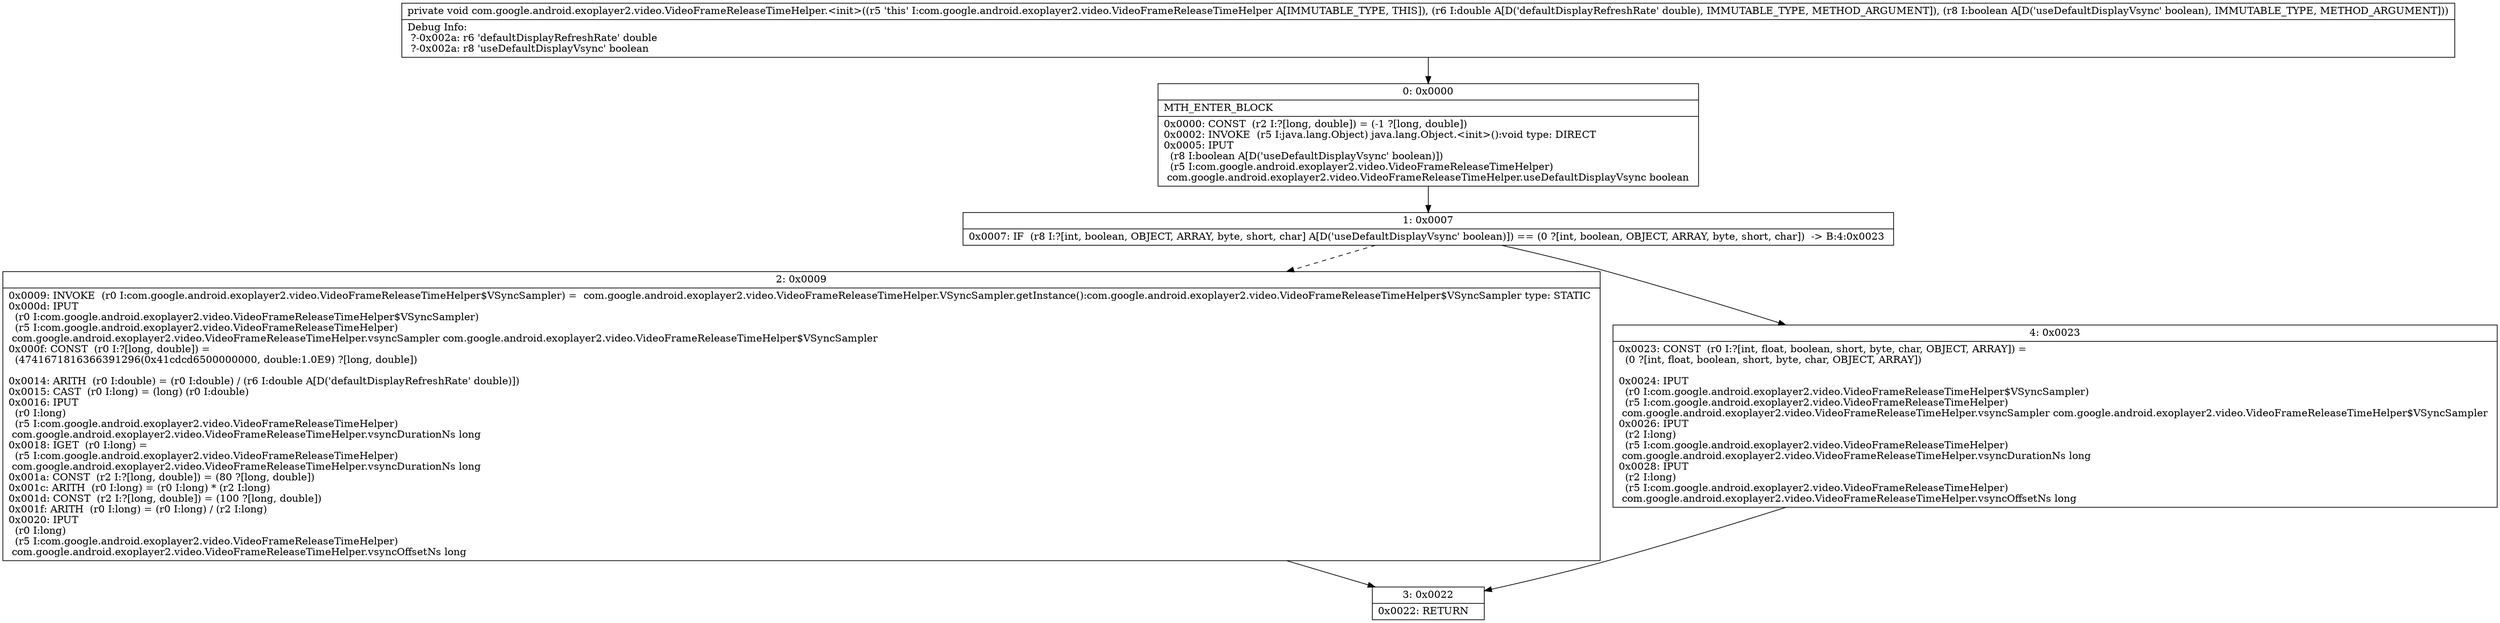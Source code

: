 digraph "CFG forcom.google.android.exoplayer2.video.VideoFrameReleaseTimeHelper.\<init\>(DZ)V" {
Node_0 [shape=record,label="{0\:\ 0x0000|MTH_ENTER_BLOCK\l|0x0000: CONST  (r2 I:?[long, double]) = (\-1 ?[long, double]) \l0x0002: INVOKE  (r5 I:java.lang.Object) java.lang.Object.\<init\>():void type: DIRECT \l0x0005: IPUT  \l  (r8 I:boolean A[D('useDefaultDisplayVsync' boolean)])\l  (r5 I:com.google.android.exoplayer2.video.VideoFrameReleaseTimeHelper)\l com.google.android.exoplayer2.video.VideoFrameReleaseTimeHelper.useDefaultDisplayVsync boolean \l}"];
Node_1 [shape=record,label="{1\:\ 0x0007|0x0007: IF  (r8 I:?[int, boolean, OBJECT, ARRAY, byte, short, char] A[D('useDefaultDisplayVsync' boolean)]) == (0 ?[int, boolean, OBJECT, ARRAY, byte, short, char])  \-\> B:4:0x0023 \l}"];
Node_2 [shape=record,label="{2\:\ 0x0009|0x0009: INVOKE  (r0 I:com.google.android.exoplayer2.video.VideoFrameReleaseTimeHelper$VSyncSampler) =  com.google.android.exoplayer2.video.VideoFrameReleaseTimeHelper.VSyncSampler.getInstance():com.google.android.exoplayer2.video.VideoFrameReleaseTimeHelper$VSyncSampler type: STATIC \l0x000d: IPUT  \l  (r0 I:com.google.android.exoplayer2.video.VideoFrameReleaseTimeHelper$VSyncSampler)\l  (r5 I:com.google.android.exoplayer2.video.VideoFrameReleaseTimeHelper)\l com.google.android.exoplayer2.video.VideoFrameReleaseTimeHelper.vsyncSampler com.google.android.exoplayer2.video.VideoFrameReleaseTimeHelper$VSyncSampler \l0x000f: CONST  (r0 I:?[long, double]) = \l  (4741671816366391296(0x41cdcd6500000000, double:1.0E9) ?[long, double])\l \l0x0014: ARITH  (r0 I:double) = (r0 I:double) \/ (r6 I:double A[D('defaultDisplayRefreshRate' double)]) \l0x0015: CAST  (r0 I:long) = (long) (r0 I:double) \l0x0016: IPUT  \l  (r0 I:long)\l  (r5 I:com.google.android.exoplayer2.video.VideoFrameReleaseTimeHelper)\l com.google.android.exoplayer2.video.VideoFrameReleaseTimeHelper.vsyncDurationNs long \l0x0018: IGET  (r0 I:long) = \l  (r5 I:com.google.android.exoplayer2.video.VideoFrameReleaseTimeHelper)\l com.google.android.exoplayer2.video.VideoFrameReleaseTimeHelper.vsyncDurationNs long \l0x001a: CONST  (r2 I:?[long, double]) = (80 ?[long, double]) \l0x001c: ARITH  (r0 I:long) = (r0 I:long) * (r2 I:long) \l0x001d: CONST  (r2 I:?[long, double]) = (100 ?[long, double]) \l0x001f: ARITH  (r0 I:long) = (r0 I:long) \/ (r2 I:long) \l0x0020: IPUT  \l  (r0 I:long)\l  (r5 I:com.google.android.exoplayer2.video.VideoFrameReleaseTimeHelper)\l com.google.android.exoplayer2.video.VideoFrameReleaseTimeHelper.vsyncOffsetNs long \l}"];
Node_3 [shape=record,label="{3\:\ 0x0022|0x0022: RETURN   \l}"];
Node_4 [shape=record,label="{4\:\ 0x0023|0x0023: CONST  (r0 I:?[int, float, boolean, short, byte, char, OBJECT, ARRAY]) = \l  (0 ?[int, float, boolean, short, byte, char, OBJECT, ARRAY])\l \l0x0024: IPUT  \l  (r0 I:com.google.android.exoplayer2.video.VideoFrameReleaseTimeHelper$VSyncSampler)\l  (r5 I:com.google.android.exoplayer2.video.VideoFrameReleaseTimeHelper)\l com.google.android.exoplayer2.video.VideoFrameReleaseTimeHelper.vsyncSampler com.google.android.exoplayer2.video.VideoFrameReleaseTimeHelper$VSyncSampler \l0x0026: IPUT  \l  (r2 I:long)\l  (r5 I:com.google.android.exoplayer2.video.VideoFrameReleaseTimeHelper)\l com.google.android.exoplayer2.video.VideoFrameReleaseTimeHelper.vsyncDurationNs long \l0x0028: IPUT  \l  (r2 I:long)\l  (r5 I:com.google.android.exoplayer2.video.VideoFrameReleaseTimeHelper)\l com.google.android.exoplayer2.video.VideoFrameReleaseTimeHelper.vsyncOffsetNs long \l}"];
MethodNode[shape=record,label="{private void com.google.android.exoplayer2.video.VideoFrameReleaseTimeHelper.\<init\>((r5 'this' I:com.google.android.exoplayer2.video.VideoFrameReleaseTimeHelper A[IMMUTABLE_TYPE, THIS]), (r6 I:double A[D('defaultDisplayRefreshRate' double), IMMUTABLE_TYPE, METHOD_ARGUMENT]), (r8 I:boolean A[D('useDefaultDisplayVsync' boolean), IMMUTABLE_TYPE, METHOD_ARGUMENT]))  | Debug Info:\l  ?\-0x002a: r6 'defaultDisplayRefreshRate' double\l  ?\-0x002a: r8 'useDefaultDisplayVsync' boolean\l}"];
MethodNode -> Node_0;
Node_0 -> Node_1;
Node_1 -> Node_2[style=dashed];
Node_1 -> Node_4;
Node_2 -> Node_3;
Node_4 -> Node_3;
}


